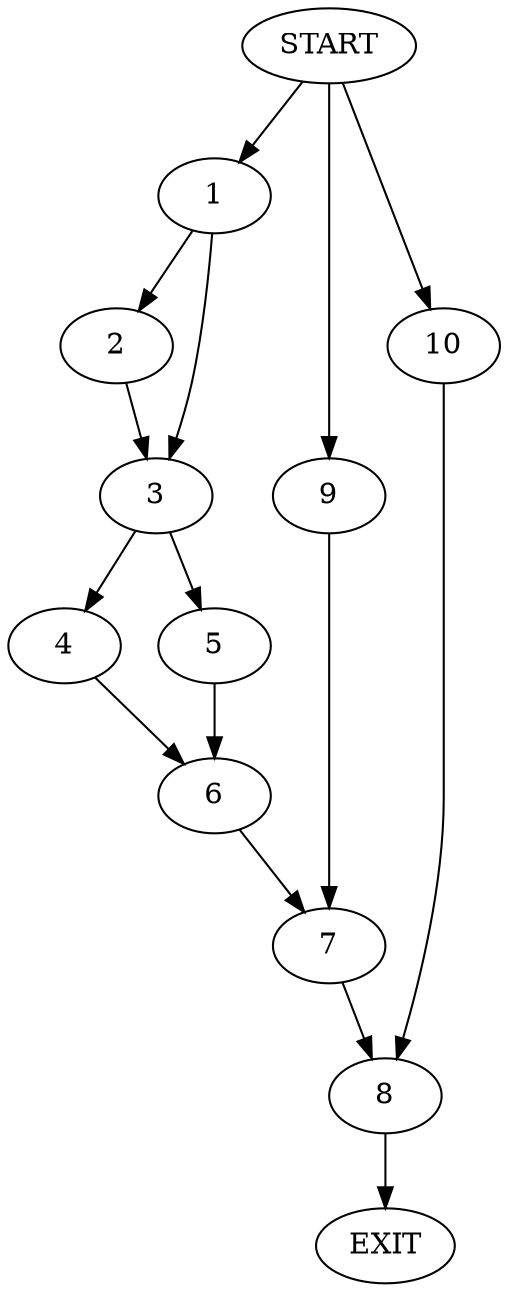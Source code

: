 digraph {
0 [label="START"]
11 [label="EXIT"]
0 -> 1
1 -> 2
1 -> 3
2 -> 3
3 -> 4
3 -> 5
5 -> 6
4 -> 6
6 -> 7
7 -> 8
0 -> 9
9 -> 7
8 -> 11
0 -> 10
10 -> 8
}
